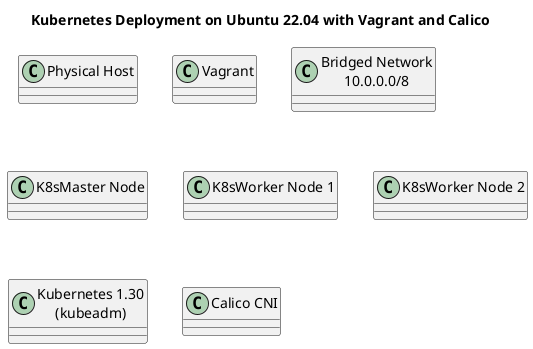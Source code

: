 @startuml
title Kubernetes Deployment on Ubuntu 22.04 with Vagrant and Calico


class "Physical Host" as Ubuntu {
    
}

class "Vagrant" as Vagrant {
    }

class "Bridged Network\n10.0.0.0/8" as Network {
}

class "K8sMaster Node" as Master {
}

class "K8sWorker Node 1" as Worker1 {
}

class "K8sWorker Node 2" as Worker2 {
}

class "Kubernetes 1.30\n(kubeadm)" as Kubernetes {
}

class "Calico CNI" as Calico {
}



@enduml